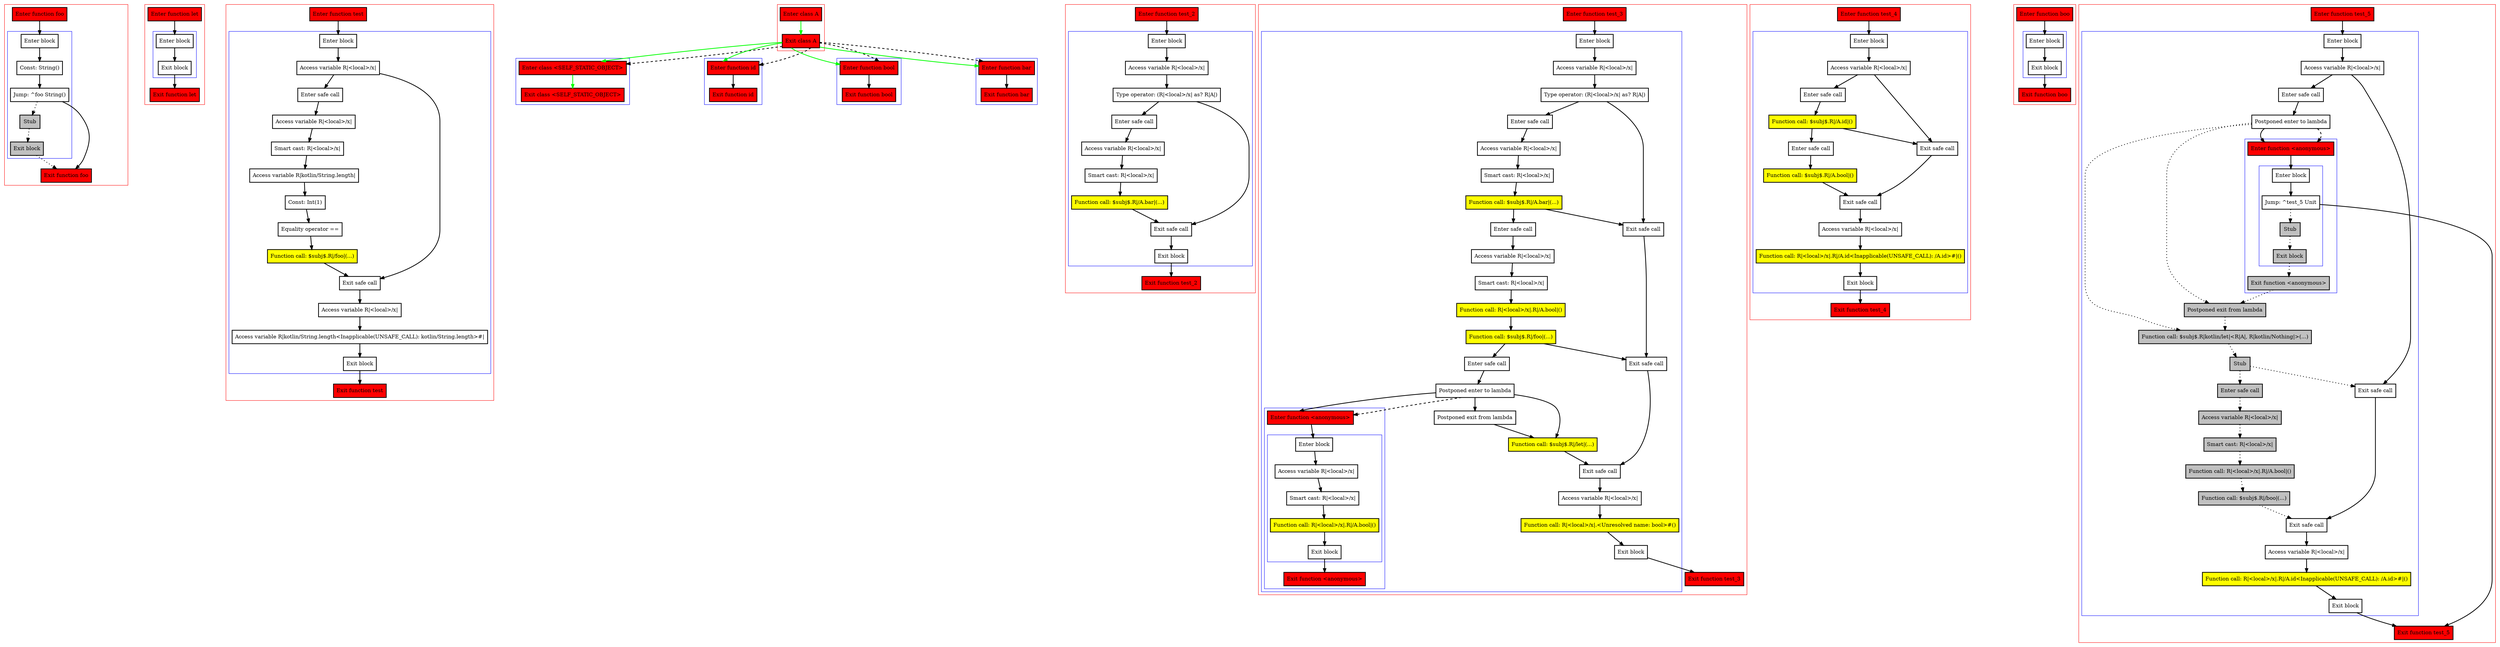 digraph safeCalls_kt {
    graph [nodesep=3]
    node [shape=box penwidth=2]
    edge [penwidth=2]

    subgraph cluster_0 {
        color=red
        0 [label="Enter function foo" style="filled" fillcolor=red];
        subgraph cluster_1 {
            color=blue
            1 [label="Enter block"];
            2 [label="Const: String()"];
            3 [label="Jump: ^foo String()"];
            4 [label="Stub" style="filled" fillcolor=gray];
            5 [label="Exit block" style="filled" fillcolor=gray];
        }
        6 [label="Exit function foo" style="filled" fillcolor=red];
    }
    0 -> {1};
    1 -> {2};
    2 -> {3};
    3 -> {6};
    3 -> {4} [style=dotted];
    4 -> {5} [style=dotted];
    5 -> {6} [style=dotted];

    subgraph cluster_2 {
        color=red
        7 [label="Enter function let" style="filled" fillcolor=red];
        subgraph cluster_3 {
            color=blue
            8 [label="Enter block"];
            9 [label="Exit block"];
        }
        10 [label="Exit function let" style="filled" fillcolor=red];
    }
    7 -> {8};
    8 -> {9};
    9 -> {10};

    subgraph cluster_4 {
        color=red
        11 [label="Enter function test" style="filled" fillcolor=red];
        subgraph cluster_5 {
            color=blue
            12 [label="Enter block"];
            13 [label="Access variable R|<local>/x|"];
            14 [label="Enter safe call"];
            15 [label="Access variable R|<local>/x|"];
            16 [label="Smart cast: R|<local>/x|"];
            17 [label="Access variable R|kotlin/String.length|"];
            18 [label="Const: Int(1)"];
            19 [label="Equality operator =="];
            20 [label="Function call: $subj$.R|/foo|(...)" style="filled" fillcolor=yellow];
            21 [label="Exit safe call"];
            22 [label="Access variable R|<local>/x|"];
            23 [label="Access variable R|kotlin/String.length<Inapplicable(UNSAFE_CALL): kotlin/String.length>#|"];
            24 [label="Exit block"];
        }
        25 [label="Exit function test" style="filled" fillcolor=red];
    }
    11 -> {12};
    12 -> {13};
    13 -> {14 21};
    14 -> {15};
    15 -> {16};
    16 -> {17};
    17 -> {18};
    18 -> {19};
    19 -> {20};
    20 -> {21};
    21 -> {22};
    22 -> {23};
    23 -> {24};
    24 -> {25};

    subgraph cluster_6 {
        color=red
        26 [label="Enter class A" style="filled" fillcolor=red];
        27 [label="Exit class A" style="filled" fillcolor=red];
    }
    subgraph cluster_7 {
        color=blue
        28 [label="Enter class <SELF_STATIC_OBJECT>" style="filled" fillcolor=red];
        29 [label="Exit class <SELF_STATIC_OBJECT>" style="filled" fillcolor=red];
    }
    subgraph cluster_8 {
        color=blue
        30 [label="Enter function id" style="filled" fillcolor=red];
        31 [label="Exit function id" style="filled" fillcolor=red];
    }
    subgraph cluster_9 {
        color=blue
        32 [label="Enter function bool" style="filled" fillcolor=red];
        33 [label="Exit function bool" style="filled" fillcolor=red];
    }
    subgraph cluster_10 {
        color=blue
        34 [label="Enter function bar" style="filled" fillcolor=red];
        35 [label="Exit function bar" style="filled" fillcolor=red];
    }
    26 -> {27} [color=green];
    27 -> {28 30 32 34} [color=green];
    27 -> {28 30 32 34} [style=dashed];
    28 -> {29} [color=green];
    30 -> {31};
    32 -> {33};
    34 -> {35};

    subgraph cluster_11 {
        color=red
        36 [label="Enter function test_2" style="filled" fillcolor=red];
        subgraph cluster_12 {
            color=blue
            37 [label="Enter block"];
            38 [label="Access variable R|<local>/x|"];
            39 [label="Type operator: (R|<local>/x| as? R|A|)"];
            40 [label="Enter safe call"];
            41 [label="Access variable R|<local>/x|"];
            42 [label="Smart cast: R|<local>/x|"];
            43 [label="Function call: $subj$.R|/A.bar|(...)" style="filled" fillcolor=yellow];
            44 [label="Exit safe call"];
            45 [label="Exit block"];
        }
        46 [label="Exit function test_2" style="filled" fillcolor=red];
    }
    36 -> {37};
    37 -> {38};
    38 -> {39};
    39 -> {40 44};
    40 -> {41};
    41 -> {42};
    42 -> {43};
    43 -> {44};
    44 -> {45};
    45 -> {46};

    subgraph cluster_13 {
        color=red
        47 [label="Enter function test_3" style="filled" fillcolor=red];
        subgraph cluster_14 {
            color=blue
            48 [label="Enter block"];
            49 [label="Access variable R|<local>/x|"];
            50 [label="Type operator: (R|<local>/x| as? R|A|)"];
            51 [label="Enter safe call"];
            52 [label="Access variable R|<local>/x|"];
            53 [label="Smart cast: R|<local>/x|"];
            54 [label="Function call: $subj$.R|/A.bar|(...)" style="filled" fillcolor=yellow];
            55 [label="Enter safe call"];
            56 [label="Access variable R|<local>/x|"];
            57 [label="Smart cast: R|<local>/x|"];
            58 [label="Function call: R|<local>/x|.R|/A.bool|()" style="filled" fillcolor=yellow];
            59 [label="Function call: $subj$.R|/foo|(...)" style="filled" fillcolor=yellow];
            60 [label="Enter safe call"];
            61 [label="Postponed enter to lambda"];
            subgraph cluster_15 {
                color=blue
                62 [label="Enter function <anonymous>" style="filled" fillcolor=red];
                subgraph cluster_16 {
                    color=blue
                    63 [label="Enter block"];
                    64 [label="Access variable R|<local>/x|"];
                    65 [label="Smart cast: R|<local>/x|"];
                    66 [label="Function call: R|<local>/x|.R|/A.bool|()" style="filled" fillcolor=yellow];
                    67 [label="Exit block"];
                }
                68 [label="Exit function <anonymous>" style="filled" fillcolor=red];
            }
            69 [label="Postponed exit from lambda"];
            70 [label="Function call: $subj$.R|/let|(...)" style="filled" fillcolor=yellow];
            71 [label="Exit safe call"];
            72 [label="Exit safe call"];
            73 [label="Exit safe call"];
            74 [label="Access variable R|<local>/x|"];
            75 [label="Function call: R|<local>/x|.<Unresolved name: bool>#()" style="filled" fillcolor=yellow];
            76 [label="Exit block"];
        }
        77 [label="Exit function test_3" style="filled" fillcolor=red];
    }
    47 -> {48};
    48 -> {49};
    49 -> {50};
    50 -> {51 71};
    51 -> {52};
    52 -> {53};
    53 -> {54};
    54 -> {55 71};
    55 -> {56};
    56 -> {57};
    57 -> {58};
    58 -> {59};
    59 -> {60 72};
    60 -> {61};
    61 -> {62 69 70};
    61 -> {62} [style=dashed];
    62 -> {63};
    63 -> {64};
    64 -> {65};
    65 -> {66};
    66 -> {67};
    67 -> {68};
    69 -> {70};
    70 -> {73};
    71 -> {72};
    72 -> {73};
    73 -> {74};
    74 -> {75};
    75 -> {76};
    76 -> {77};

    subgraph cluster_17 {
        color=red
        78 [label="Enter function test_4" style="filled" fillcolor=red];
        subgraph cluster_18 {
            color=blue
            79 [label="Enter block"];
            80 [label="Access variable R|<local>/x|"];
            81 [label="Enter safe call"];
            82 [label="Function call: $subj$.R|/A.id|()" style="filled" fillcolor=yellow];
            83 [label="Enter safe call"];
            84 [label="Function call: $subj$.R|/A.bool|()" style="filled" fillcolor=yellow];
            85 [label="Exit safe call"];
            86 [label="Exit safe call"];
            87 [label="Access variable R|<local>/x|"];
            88 [label="Function call: R|<local>/x|.R|/A.id<Inapplicable(UNSAFE_CALL): /A.id>#|()" style="filled" fillcolor=yellow];
            89 [label="Exit block"];
        }
        90 [label="Exit function test_4" style="filled" fillcolor=red];
    }
    78 -> {79};
    79 -> {80};
    80 -> {81 85};
    81 -> {82};
    82 -> {83 85};
    83 -> {84};
    84 -> {86};
    85 -> {86};
    86 -> {87};
    87 -> {88};
    88 -> {89};
    89 -> {90};

    subgraph cluster_19 {
        color=red
        91 [label="Enter function boo" style="filled" fillcolor=red];
        subgraph cluster_20 {
            color=blue
            92 [label="Enter block"];
            93 [label="Exit block"];
        }
        94 [label="Exit function boo" style="filled" fillcolor=red];
    }
    91 -> {92};
    92 -> {93};
    93 -> {94};

    subgraph cluster_21 {
        color=red
        95 [label="Enter function test_5" style="filled" fillcolor=red];
        subgraph cluster_22 {
            color=blue
            96 [label="Enter block"];
            97 [label="Access variable R|<local>/x|"];
            98 [label="Enter safe call"];
            99 [label="Postponed enter to lambda"];
            subgraph cluster_23 {
                color=blue
                100 [label="Enter function <anonymous>" style="filled" fillcolor=red];
                subgraph cluster_24 {
                    color=blue
                    101 [label="Enter block"];
                    102 [label="Jump: ^test_5 Unit"];
                    103 [label="Stub" style="filled" fillcolor=gray];
                    104 [label="Exit block" style="filled" fillcolor=gray];
                }
                105 [label="Exit function <anonymous>" style="filled" fillcolor=gray];
            }
            106 [label="Postponed exit from lambda" style="filled" fillcolor=gray];
            107 [label="Function call: $subj$.R|kotlin/let|<R|A|, R|kotlin/Nothing|>(...)" style="filled" fillcolor=gray];
            108 [label="Stub" style="filled" fillcolor=gray];
            109 [label="Enter safe call" style="filled" fillcolor=gray];
            110 [label="Access variable R|<local>/x|" style="filled" fillcolor=gray];
            111 [label="Smart cast: R|<local>/x|" style="filled" fillcolor=gray];
            112 [label="Function call: R|<local>/x|.R|/A.bool|()" style="filled" fillcolor=gray];
            113 [label="Function call: $subj$.R|/boo|(...)" style="filled" fillcolor=gray];
            114 [label="Exit safe call"];
            115 [label="Exit safe call"];
            116 [label="Access variable R|<local>/x|"];
            117 [label="Function call: R|<local>/x|.R|/A.id<Inapplicable(UNSAFE_CALL): /A.id>#|()" style="filled" fillcolor=yellow];
            118 [label="Exit block"];
        }
        119 [label="Exit function test_5" style="filled" fillcolor=red];
    }
    95 -> {96};
    96 -> {97};
    97 -> {98 114};
    98 -> {99};
    99 -> {100};
    99 -> {106 107} [style=dotted];
    99 -> {100} [style=dashed];
    100 -> {101};
    101 -> {102};
    102 -> {119};
    102 -> {103} [style=dotted];
    103 -> {104} [style=dotted];
    104 -> {105} [style=dotted];
    105 -> {106} [style=dotted];
    106 -> {107} [style=dotted];
    107 -> {108} [style=dotted];
    108 -> {109 114} [style=dotted];
    109 -> {110} [style=dotted];
    110 -> {111} [style=dotted];
    111 -> {112} [style=dotted];
    112 -> {113} [style=dotted];
    113 -> {115} [style=dotted];
    114 -> {115};
    115 -> {116};
    116 -> {117};
    117 -> {118};
    118 -> {119};

}
